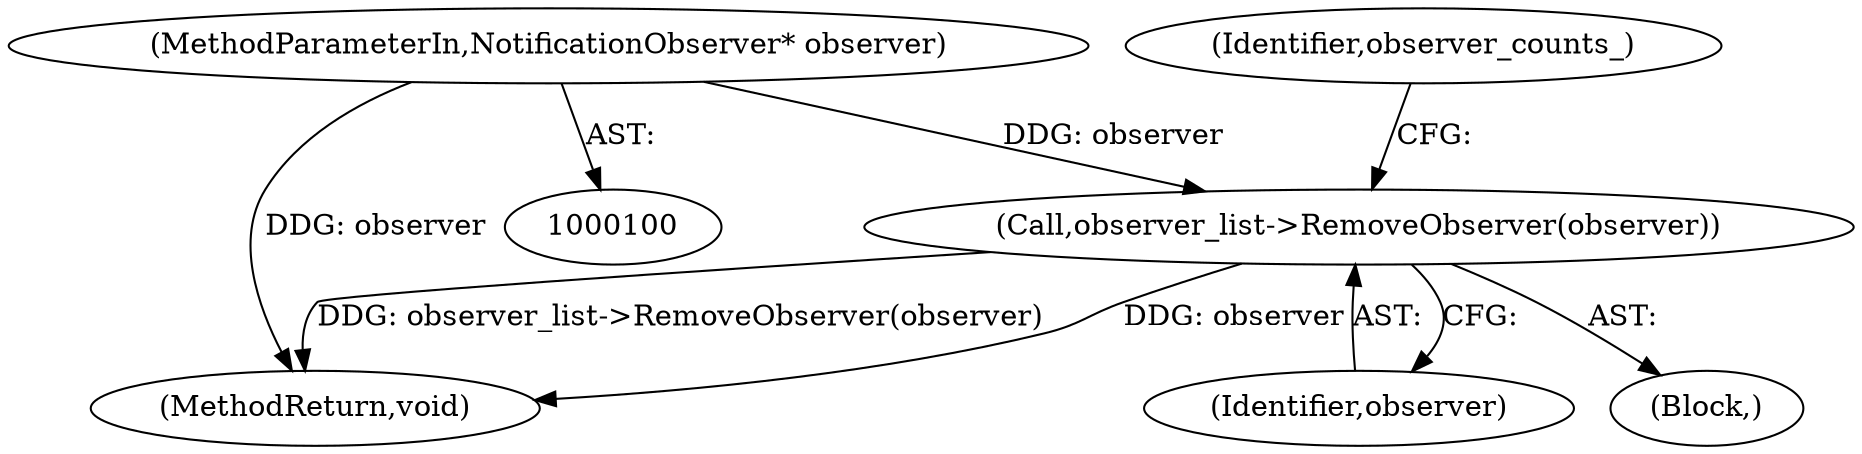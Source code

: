digraph "0_Chrome_019c7acc36b8893d060684fb3b5deb6156c92b9e@API" {
"1000132" [label="(Call,observer_list->RemoveObserver(observer))"];
"1000101" [label="(MethodParameterIn,NotificationObserver* observer)"];
"1000133" [label="(Identifier,observer)"];
"1000140" [label="(MethodReturn,void)"];
"1000101" [label="(MethodParameterIn,NotificationObserver* observer)"];
"1000132" [label="(Call,observer_list->RemoveObserver(observer))"];
"1000136" [label="(Identifier,observer_counts_)"];
"1000131" [label="(Block,)"];
"1000132" -> "1000131"  [label="AST: "];
"1000132" -> "1000133"  [label="CFG: "];
"1000133" -> "1000132"  [label="AST: "];
"1000136" -> "1000132"  [label="CFG: "];
"1000132" -> "1000140"  [label="DDG: observer_list->RemoveObserver(observer)"];
"1000132" -> "1000140"  [label="DDG: observer"];
"1000101" -> "1000132"  [label="DDG: observer"];
"1000101" -> "1000100"  [label="AST: "];
"1000101" -> "1000140"  [label="DDG: observer"];
}

